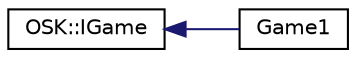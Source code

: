 digraph "Representación gráfica de la clase"
{
 // INTERACTIVE_SVG=YES
 // LATEX_PDF_SIZE
  edge [fontname="Helvetica",fontsize="10",labelfontname="Helvetica",labelfontsize="10"];
  node [fontname="Helvetica",fontsize="10",shape=record];
  rankdir="LR";
  Node0 [label="OSK::IGame",height=0.2,width=0.4,color="black", fillcolor="white", style="filled",URL="$class_o_s_k_1_1_i_game.html",tooltip="Esta clase representa la clase principal de un juego de OSKengine. No es estrictamente necesaria para..."];
  Node0 -> Node1 [dir="back",color="midnightblue",fontsize="10",style="solid",fontname="Helvetica"];
  Node1 [label="Game1",height=0.2,width=0.4,color="black", fillcolor="white", style="filled",URL="$class_game1.html",tooltip=" "];
}
